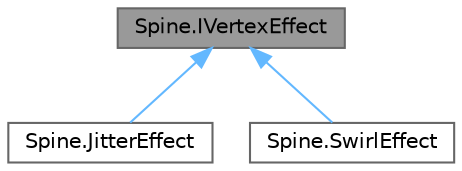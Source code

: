digraph "Spine.IVertexEffect"
{
 // LATEX_PDF_SIZE
  bgcolor="transparent";
  edge [fontname=Helvetica,fontsize=10,labelfontname=Helvetica,labelfontsize=10];
  node [fontname=Helvetica,fontsize=10,shape=box,height=0.2,width=0.4];
  Node1 [id="Node000001",label="Spine.IVertexEffect",height=0.2,width=0.4,color="gray40", fillcolor="grey60", style="filled", fontcolor="black",tooltip=" "];
  Node1 -> Node2 [id="edge1_Node000001_Node000002",dir="back",color="steelblue1",style="solid",tooltip=" "];
  Node2 [id="Node000002",label="Spine.JitterEffect",height=0.2,width=0.4,color="gray40", fillcolor="white", style="filled",URL="$class_spine_1_1_jitter_effect.html",tooltip=" "];
  Node1 -> Node3 [id="edge2_Node000001_Node000003",dir="back",color="steelblue1",style="solid",tooltip=" "];
  Node3 [id="Node000003",label="Spine.SwirlEffect",height=0.2,width=0.4,color="gray40", fillcolor="white", style="filled",URL="$class_spine_1_1_swirl_effect.html",tooltip=" "];
}

